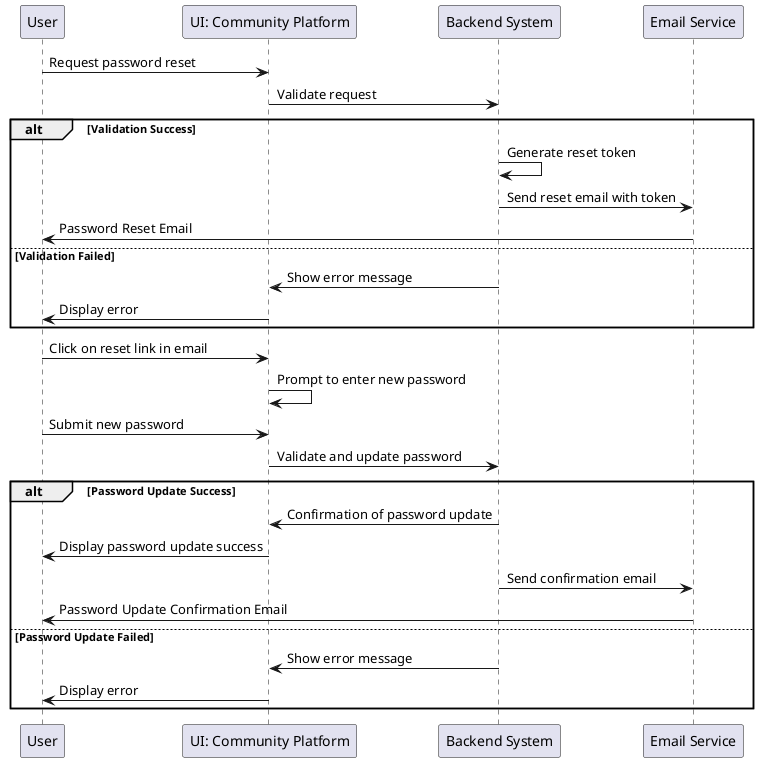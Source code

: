 @startuml
participant User as usr
participant "UI: Community Platform" as ui
participant "Backend System" as backend
participant "Email Service" as email

usr -> ui : Request password reset
ui -> backend : Validate request
alt Validation Success
    backend -> backend : Generate reset token
    backend -> email : Send reset email with token
    email -> usr : Password Reset Email
else Validation Failed
    backend -> ui : Show error message
    ui -> usr : Display error
end
usr -> ui : Click on reset link in email
ui -> ui : Prompt to enter new password
usr -> ui : Submit new password
ui -> backend : Validate and update password
alt Password Update Success
    backend -> ui : Confirmation of password update
    ui -> usr : Display password update success
    backend -> email : Send confirmation email
    email -> usr : Password Update Confirmation Email
else Password Update Failed
    backend -> ui : Show error message
    ui -> usr : Display error
end

@enduml